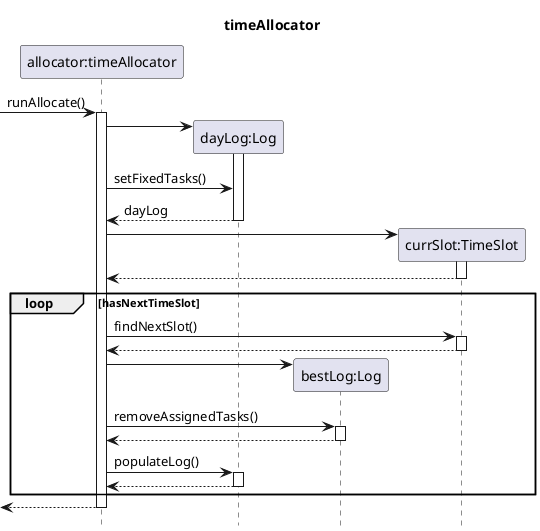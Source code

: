 @startuml
title timeAllocator
hide footbox

participant "allocator:timeAllocator" as timeAllocator
participant "dayLog:Log" as log
participant "bestLog:Log" as Log
participant "currSlot:TimeSlot" as TimeSlot

->timeAllocator++: runAllocate()
timeAllocator->log**
activate log
timeAllocator->log:setFixedTasks()
return dayLog
timeAllocator->TimeSlot**
activate TimeSlot
return
loop hasNextTimeSlot
timeAllocator->TimeSlot++:findNextSlot()
return
timeAllocator->Log**:

timeAllocator->Log++:removeAssignedTasks()
return

timeAllocator->log++:populateLog()
return

end

<--timeAllocator--
@enduml